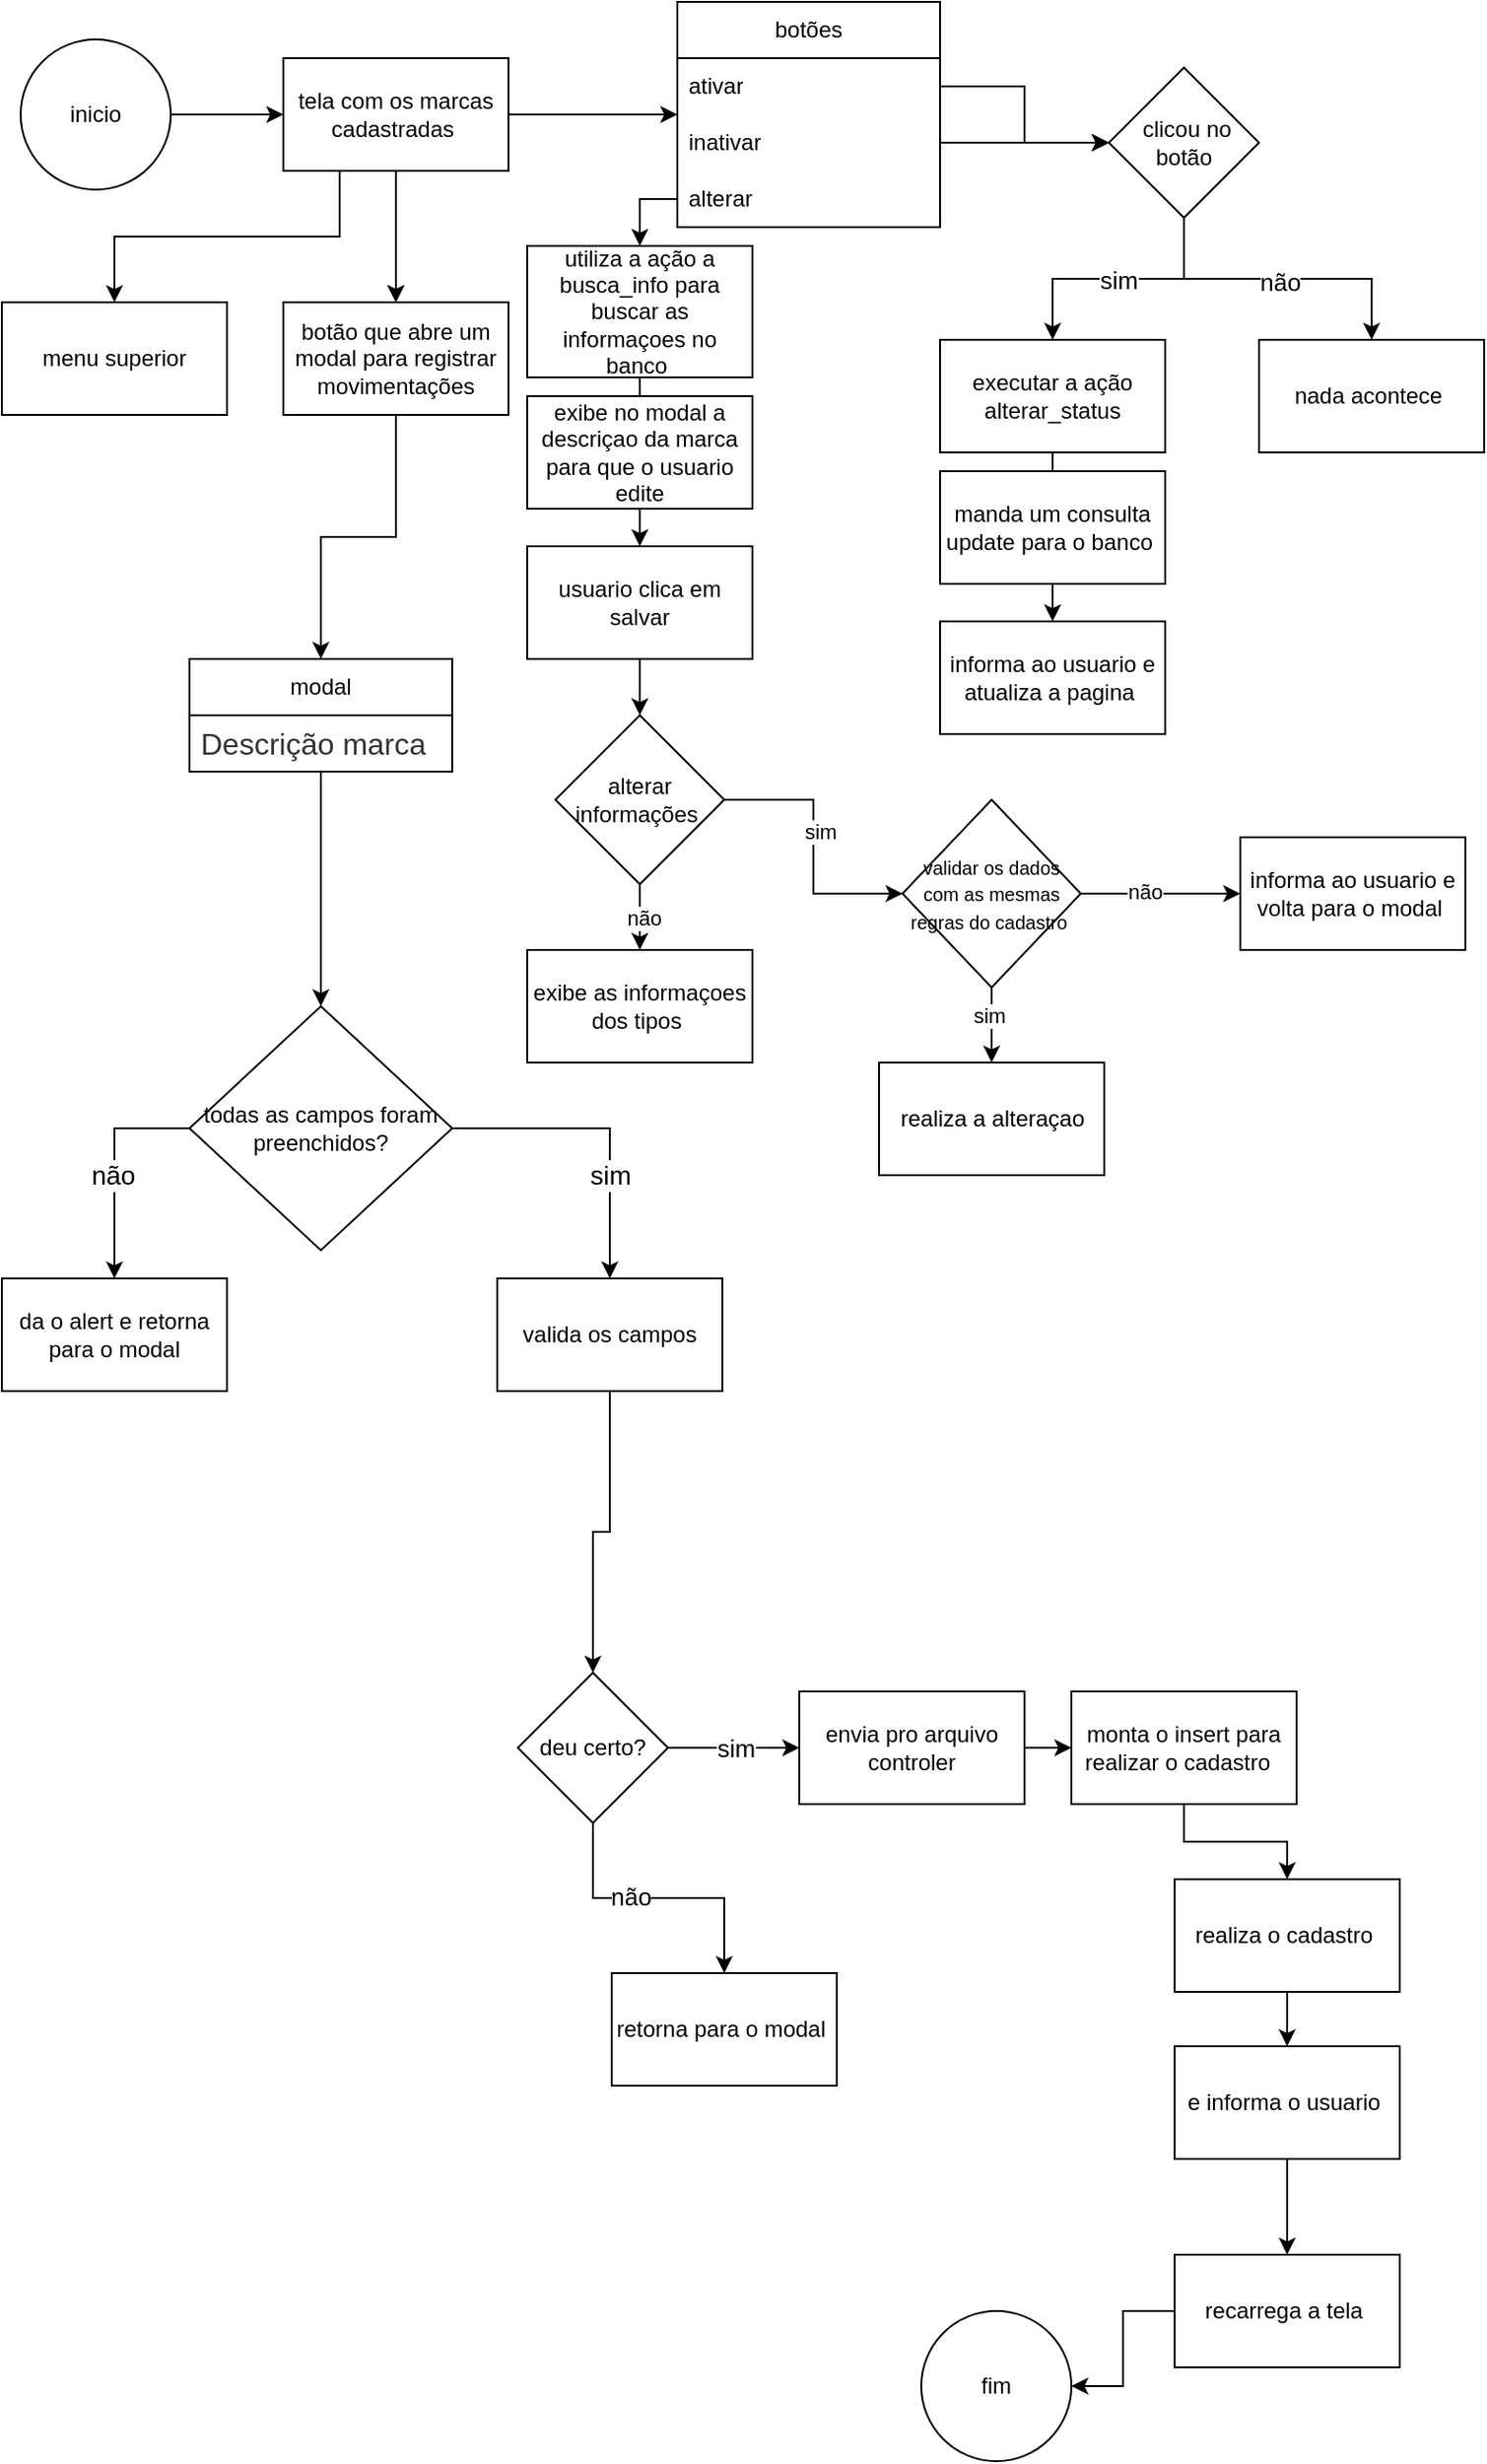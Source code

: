 <mxfile version="26.0.16">
  <diagram name="Página-1" id="cR1xWYi6bnq-wN1eQGpk">
    <mxGraphModel dx="1434" dy="780" grid="1" gridSize="10" guides="1" tooltips="1" connect="1" arrows="1" fold="1" page="1" pageScale="1" pageWidth="827" pageHeight="1169" math="0" shadow="0">
      <root>
        <mxCell id="0" />
        <mxCell id="1" parent="0" />
        <mxCell id="upvaBsoD_DTWW0yfFZRl-1" value="" style="edgeStyle=orthogonalEdgeStyle;rounded=0;orthogonalLoop=1;jettySize=auto;html=1;" edge="1" parent="1" source="upvaBsoD_DTWW0yfFZRl-2" target="upvaBsoD_DTWW0yfFZRl-7">
          <mxGeometry relative="1" as="geometry" />
        </mxCell>
        <mxCell id="upvaBsoD_DTWW0yfFZRl-2" value="inicio" style="ellipse;whiteSpace=wrap;html=1;" vertex="1" parent="1">
          <mxGeometry x="40" y="40" width="80" height="80" as="geometry" />
        </mxCell>
        <mxCell id="upvaBsoD_DTWW0yfFZRl-3" style="edgeStyle=orthogonalEdgeStyle;rounded=0;orthogonalLoop=1;jettySize=auto;html=1;" edge="1" parent="1" source="upvaBsoD_DTWW0yfFZRl-7">
          <mxGeometry relative="1" as="geometry">
            <mxPoint x="390" y="80" as="targetPoint" />
          </mxGeometry>
        </mxCell>
        <mxCell id="upvaBsoD_DTWW0yfFZRl-4" value="" style="edgeStyle=orthogonalEdgeStyle;rounded=0;orthogonalLoop=1;jettySize=auto;html=1;" edge="1" parent="1" source="upvaBsoD_DTWW0yfFZRl-7" target="upvaBsoD_DTWW0yfFZRl-40">
          <mxGeometry relative="1" as="geometry" />
        </mxCell>
        <mxCell id="upvaBsoD_DTWW0yfFZRl-5" value="" style="edgeStyle=orthogonalEdgeStyle;rounded=0;orthogonalLoop=1;jettySize=auto;html=1;" edge="1" parent="1" source="upvaBsoD_DTWW0yfFZRl-7" target="upvaBsoD_DTWW0yfFZRl-40">
          <mxGeometry relative="1" as="geometry" />
        </mxCell>
        <mxCell id="upvaBsoD_DTWW0yfFZRl-6" style="edgeStyle=orthogonalEdgeStyle;rounded=0;orthogonalLoop=1;jettySize=auto;html=1;exitX=0.25;exitY=1;exitDx=0;exitDy=0;" edge="1" parent="1" source="upvaBsoD_DTWW0yfFZRl-7" target="upvaBsoD_DTWW0yfFZRl-41">
          <mxGeometry relative="1" as="geometry">
            <mxPoint x="90" y="170" as="targetPoint" />
          </mxGeometry>
        </mxCell>
        <mxCell id="upvaBsoD_DTWW0yfFZRl-7" value="tela com os marcas cadastradas&amp;nbsp;" style="whiteSpace=wrap;html=1;" vertex="1" parent="1">
          <mxGeometry x="180" y="50" width="120" height="60" as="geometry" />
        </mxCell>
        <mxCell id="upvaBsoD_DTWW0yfFZRl-8" value="botões" style="swimlane;fontStyle=0;childLayout=stackLayout;horizontal=1;startSize=30;horizontalStack=0;resizeParent=1;resizeParentMax=0;resizeLast=0;collapsible=1;marginBottom=0;whiteSpace=wrap;html=1;" vertex="1" parent="1">
          <mxGeometry x="390" y="20" width="140" height="120" as="geometry" />
        </mxCell>
        <mxCell id="upvaBsoD_DTWW0yfFZRl-9" value="ativar" style="text;strokeColor=none;fillColor=none;align=left;verticalAlign=middle;spacingLeft=4;spacingRight=4;overflow=hidden;points=[[0,0.5],[1,0.5]];portConstraint=eastwest;rotatable=0;whiteSpace=wrap;html=1;" vertex="1" parent="upvaBsoD_DTWW0yfFZRl-8">
          <mxGeometry y="30" width="140" height="30" as="geometry" />
        </mxCell>
        <mxCell id="upvaBsoD_DTWW0yfFZRl-10" style="edgeStyle=orthogonalEdgeStyle;rounded=0;orthogonalLoop=1;jettySize=auto;html=1;" edge="1" parent="upvaBsoD_DTWW0yfFZRl-8">
          <mxGeometry relative="1" as="geometry">
            <mxPoint x="230" y="75" as="targetPoint" />
            <mxPoint x="140" y="75" as="sourcePoint" />
          </mxGeometry>
        </mxCell>
        <mxCell id="upvaBsoD_DTWW0yfFZRl-11" value="inativar" style="text;strokeColor=none;fillColor=none;align=left;verticalAlign=middle;spacingLeft=4;spacingRight=4;overflow=hidden;points=[[0,0.5],[1,0.5]];portConstraint=eastwest;rotatable=0;whiteSpace=wrap;html=1;" vertex="1" parent="upvaBsoD_DTWW0yfFZRl-8">
          <mxGeometry y="60" width="140" height="30" as="geometry" />
        </mxCell>
        <mxCell id="upvaBsoD_DTWW0yfFZRl-12" value="alterar" style="text;strokeColor=none;fillColor=none;align=left;verticalAlign=middle;spacingLeft=4;spacingRight=4;overflow=hidden;points=[[0,0.5],[1,0.5]];portConstraint=eastwest;rotatable=0;whiteSpace=wrap;html=1;" vertex="1" parent="upvaBsoD_DTWW0yfFZRl-8">
          <mxGeometry y="90" width="140" height="30" as="geometry" />
        </mxCell>
        <mxCell id="upvaBsoD_DTWW0yfFZRl-13" value="&lt;font style=&quot;font-size: 13px;&quot;&gt;sim&lt;/font&gt;" style="edgeStyle=orthogonalEdgeStyle;rounded=0;orthogonalLoop=1;jettySize=auto;html=1;" edge="1" parent="1" source="upvaBsoD_DTWW0yfFZRl-16" target="upvaBsoD_DTWW0yfFZRl-20">
          <mxGeometry relative="1" as="geometry" />
        </mxCell>
        <mxCell id="upvaBsoD_DTWW0yfFZRl-14" style="edgeStyle=orthogonalEdgeStyle;rounded=0;orthogonalLoop=1;jettySize=auto;html=1;entryX=0.5;entryY=0;entryDx=0;entryDy=0;" edge="1" parent="1" source="upvaBsoD_DTWW0yfFZRl-16" target="upvaBsoD_DTWW0yfFZRl-21">
          <mxGeometry relative="1" as="geometry" />
        </mxCell>
        <mxCell id="upvaBsoD_DTWW0yfFZRl-15" value="&lt;font style=&quot;font-size: 13px;&quot;&gt;não&lt;/font&gt;" style="edgeLabel;html=1;align=center;verticalAlign=middle;resizable=0;points=[];" vertex="1" connectable="0" parent="upvaBsoD_DTWW0yfFZRl-14">
          <mxGeometry x="0.007" y="-1" relative="1" as="geometry">
            <mxPoint as="offset" />
          </mxGeometry>
        </mxCell>
        <mxCell id="upvaBsoD_DTWW0yfFZRl-16" value="&amp;nbsp;clicou no botão" style="rhombus;whiteSpace=wrap;html=1;" vertex="1" parent="1">
          <mxGeometry x="620" y="55" width="80" height="80" as="geometry" />
        </mxCell>
        <mxCell id="upvaBsoD_DTWW0yfFZRl-17" style="edgeStyle=orthogonalEdgeStyle;rounded=0;orthogonalLoop=1;jettySize=auto;html=1;entryX=0;entryY=0.5;entryDx=0;entryDy=0;" edge="1" parent="1" source="upvaBsoD_DTWW0yfFZRl-9" target="upvaBsoD_DTWW0yfFZRl-16">
          <mxGeometry relative="1" as="geometry" />
        </mxCell>
        <mxCell id="upvaBsoD_DTWW0yfFZRl-18" style="edgeStyle=orthogonalEdgeStyle;rounded=0;orthogonalLoop=1;jettySize=auto;html=1;entryX=0;entryY=0.5;entryDx=0;entryDy=0;" edge="1" parent="1" source="upvaBsoD_DTWW0yfFZRl-11" target="upvaBsoD_DTWW0yfFZRl-16">
          <mxGeometry relative="1" as="geometry" />
        </mxCell>
        <mxCell id="upvaBsoD_DTWW0yfFZRl-19" style="edgeStyle=orthogonalEdgeStyle;rounded=0;orthogonalLoop=1;jettySize=auto;html=1;entryX=0.5;entryY=0;entryDx=0;entryDy=0;" edge="1" parent="1" source="upvaBsoD_DTWW0yfFZRl-20" target="upvaBsoD_DTWW0yfFZRl-37">
          <mxGeometry relative="1" as="geometry" />
        </mxCell>
        <mxCell id="upvaBsoD_DTWW0yfFZRl-20" value="executar a ação &lt;font style=&quot;color: rgb(0, 0, 0);&quot;&gt;alterar_status&lt;/font&gt;" style="whiteSpace=wrap;html=1;" vertex="1" parent="1">
          <mxGeometry x="530" y="200" width="120" height="60" as="geometry" />
        </mxCell>
        <mxCell id="upvaBsoD_DTWW0yfFZRl-21" value="nada acontece&amp;nbsp;" style="rounded=0;whiteSpace=wrap;html=1;" vertex="1" parent="1">
          <mxGeometry x="700" y="200" width="120" height="60" as="geometry" />
        </mxCell>
        <mxCell id="upvaBsoD_DTWW0yfFZRl-22" value="" style="edgeStyle=orthogonalEdgeStyle;rounded=0;orthogonalLoop=1;jettySize=auto;html=1;" edge="1" parent="1" source="upvaBsoD_DTWW0yfFZRl-23" target="upvaBsoD_DTWW0yfFZRl-29">
          <mxGeometry relative="1" as="geometry" />
        </mxCell>
        <mxCell id="upvaBsoD_DTWW0yfFZRl-23" value="usuario clica em salvar" style="rounded=0;whiteSpace=wrap;html=1;" vertex="1" parent="1">
          <mxGeometry x="310" y="310" width="120" height="60" as="geometry" />
        </mxCell>
        <mxCell id="upvaBsoD_DTWW0yfFZRl-24" style="edgeStyle=orthogonalEdgeStyle;rounded=0;orthogonalLoop=1;jettySize=auto;html=1;" edge="1" parent="1" source="upvaBsoD_DTWW0yfFZRl-71" target="upvaBsoD_DTWW0yfFZRl-23">
          <mxGeometry relative="1" as="geometry">
            <mxPoint x="400" y="250" as="targetPoint" />
          </mxGeometry>
        </mxCell>
        <mxCell id="upvaBsoD_DTWW0yfFZRl-25" value="" style="edgeStyle=orthogonalEdgeStyle;rounded=0;orthogonalLoop=1;jettySize=auto;html=1;" edge="1" parent="1" source="upvaBsoD_DTWW0yfFZRl-29" target="upvaBsoD_DTWW0yfFZRl-34">
          <mxGeometry relative="1" as="geometry" />
        </mxCell>
        <mxCell id="upvaBsoD_DTWW0yfFZRl-26" value="sim" style="edgeLabel;html=1;align=center;verticalAlign=middle;resizable=0;points=[];" vertex="1" connectable="0" parent="upvaBsoD_DTWW0yfFZRl-25">
          <mxGeometry x="-0.118" y="3" relative="1" as="geometry">
            <mxPoint as="offset" />
          </mxGeometry>
        </mxCell>
        <mxCell id="upvaBsoD_DTWW0yfFZRl-27" value="" style="edgeStyle=orthogonalEdgeStyle;rounded=0;orthogonalLoop=1;jettySize=auto;html=1;" edge="1" parent="1" source="upvaBsoD_DTWW0yfFZRl-29" target="upvaBsoD_DTWW0yfFZRl-36">
          <mxGeometry relative="1" as="geometry" />
        </mxCell>
        <mxCell id="upvaBsoD_DTWW0yfFZRl-28" value="não" style="edgeLabel;html=1;align=center;verticalAlign=middle;resizable=0;points=[];" vertex="1" connectable="0" parent="upvaBsoD_DTWW0yfFZRl-27">
          <mxGeometry x="-0.233" y="2" relative="1" as="geometry">
            <mxPoint as="offset" />
          </mxGeometry>
        </mxCell>
        <mxCell id="upvaBsoD_DTWW0yfFZRl-29" value="alterar informações&amp;nbsp;" style="rhombus;whiteSpace=wrap;html=1;rounded=0;" vertex="1" parent="1">
          <mxGeometry x="325" y="400" width="90" height="90" as="geometry" />
        </mxCell>
        <mxCell id="upvaBsoD_DTWW0yfFZRl-30" value="" style="edgeStyle=orthogonalEdgeStyle;rounded=0;orthogonalLoop=1;jettySize=auto;html=1;" edge="1" parent="1" source="upvaBsoD_DTWW0yfFZRl-34" target="upvaBsoD_DTWW0yfFZRl-35">
          <mxGeometry relative="1" as="geometry" />
        </mxCell>
        <mxCell id="upvaBsoD_DTWW0yfFZRl-31" value="não" style="edgeLabel;html=1;align=center;verticalAlign=middle;resizable=0;points=[];" vertex="1" connectable="0" parent="upvaBsoD_DTWW0yfFZRl-30">
          <mxGeometry x="-0.21" y="1" relative="1" as="geometry">
            <mxPoint as="offset" />
          </mxGeometry>
        </mxCell>
        <mxCell id="upvaBsoD_DTWW0yfFZRl-32" value="" style="edgeStyle=orthogonalEdgeStyle;rounded=0;orthogonalLoop=1;jettySize=auto;html=1;" edge="1" parent="1" source="upvaBsoD_DTWW0yfFZRl-34" target="upvaBsoD_DTWW0yfFZRl-38">
          <mxGeometry relative="1" as="geometry" />
        </mxCell>
        <mxCell id="upvaBsoD_DTWW0yfFZRl-33" value="sim" style="edgeLabel;html=1;align=center;verticalAlign=middle;resizable=0;points=[];" vertex="1" connectable="0" parent="upvaBsoD_DTWW0yfFZRl-32">
          <mxGeometry x="-0.25" y="-2" relative="1" as="geometry">
            <mxPoint as="offset" />
          </mxGeometry>
        </mxCell>
        <mxCell id="upvaBsoD_DTWW0yfFZRl-34" value="&lt;font style=&quot;font-size: 10px;&quot;&gt;validar os dados com as mesmas regras do cadastro&amp;nbsp;&lt;/font&gt;" style="rhombus;whiteSpace=wrap;html=1;rounded=0;" vertex="1" parent="1">
          <mxGeometry x="510" y="445" width="95" height="100" as="geometry" />
        </mxCell>
        <mxCell id="upvaBsoD_DTWW0yfFZRl-35" value="informa ao usuario e volta para o modal&amp;nbsp;" style="whiteSpace=wrap;html=1;rounded=0;" vertex="1" parent="1">
          <mxGeometry x="690" y="465" width="120" height="60" as="geometry" />
        </mxCell>
        <mxCell id="upvaBsoD_DTWW0yfFZRl-36" value="exibe as informaçoes dos tipos&amp;nbsp;" style="whiteSpace=wrap;html=1;rounded=0;" vertex="1" parent="1">
          <mxGeometry x="310" y="525" width="120" height="60" as="geometry" />
        </mxCell>
        <mxCell id="upvaBsoD_DTWW0yfFZRl-37" value="informa ao usuario e atualiza a pagina&amp;nbsp;" style="rounded=0;whiteSpace=wrap;html=1;" vertex="1" parent="1">
          <mxGeometry x="530" y="350" width="120" height="60" as="geometry" />
        </mxCell>
        <mxCell id="upvaBsoD_DTWW0yfFZRl-38" value="realiza a alteraçao" style="whiteSpace=wrap;html=1;rounded=0;" vertex="1" parent="1">
          <mxGeometry x="497.5" y="585" width="120" height="60" as="geometry" />
        </mxCell>
        <mxCell id="upvaBsoD_DTWW0yfFZRl-39" style="edgeStyle=orthogonalEdgeStyle;rounded=0;orthogonalLoop=1;jettySize=auto;html=1;entryX=0.5;entryY=0;entryDx=0;entryDy=0;" edge="1" parent="1" source="upvaBsoD_DTWW0yfFZRl-40" target="upvaBsoD_DTWW0yfFZRl-43">
          <mxGeometry relative="1" as="geometry" />
        </mxCell>
        <mxCell id="upvaBsoD_DTWW0yfFZRl-40" value="botão que abre um modal para registrar movimentações" style="whiteSpace=wrap;html=1;" vertex="1" parent="1">
          <mxGeometry x="180" y="180" width="120" height="60" as="geometry" />
        </mxCell>
        <mxCell id="upvaBsoD_DTWW0yfFZRl-41" value="menu superior" style="rounded=0;whiteSpace=wrap;html=1;" vertex="1" parent="1">
          <mxGeometry x="30" y="180" width="120" height="60" as="geometry" />
        </mxCell>
        <mxCell id="upvaBsoD_DTWW0yfFZRl-42" value="" style="edgeStyle=orthogonalEdgeStyle;rounded=0;orthogonalLoop=1;jettySize=auto;html=1;" edge="1" parent="1" source="upvaBsoD_DTWW0yfFZRl-43" target="upvaBsoD_DTWW0yfFZRl-49">
          <mxGeometry relative="1" as="geometry" />
        </mxCell>
        <mxCell id="upvaBsoD_DTWW0yfFZRl-43" value="modal" style="swimlane;fontStyle=0;childLayout=stackLayout;horizontal=1;startSize=30;horizontalStack=0;resizeParent=1;resizeParentMax=0;resizeLast=0;collapsible=1;marginBottom=0;whiteSpace=wrap;html=1;" vertex="1" parent="1">
          <mxGeometry x="130" y="370" width="140" height="60" as="geometry" />
        </mxCell>
        <mxCell id="upvaBsoD_DTWW0yfFZRl-44" value="&lt;span style=&quot;color: rgb(51, 51, 51); font-family: Arial, sans-serif; font-size: 16px; background-color: rgb(255, 255, 255);&quot;&gt;Descrição marca&lt;/span&gt;" style="text;strokeColor=none;fillColor=none;align=left;verticalAlign=middle;spacingLeft=4;spacingRight=4;overflow=hidden;points=[[0,0.5],[1,0.5]];portConstraint=eastwest;rotatable=0;whiteSpace=wrap;html=1;" vertex="1" parent="upvaBsoD_DTWW0yfFZRl-43">
          <mxGeometry y="30" width="140" height="30" as="geometry" />
        </mxCell>
        <mxCell id="upvaBsoD_DTWW0yfFZRl-45" style="edgeStyle=orthogonalEdgeStyle;rounded=0;orthogonalLoop=1;jettySize=auto;html=1;entryX=0.5;entryY=0;entryDx=0;entryDy=0;" edge="1" parent="1" source="upvaBsoD_DTWW0yfFZRl-49" target="upvaBsoD_DTWW0yfFZRl-52">
          <mxGeometry relative="1" as="geometry">
            <mxPoint x="350" y="700" as="targetPoint" />
          </mxGeometry>
        </mxCell>
        <mxCell id="upvaBsoD_DTWW0yfFZRl-46" value="&lt;font style=&quot;font-size: 14px;&quot;&gt;sim&lt;/font&gt;" style="edgeLabel;html=1;align=center;verticalAlign=middle;resizable=0;points=[];" vertex="1" connectable="0" parent="upvaBsoD_DTWW0yfFZRl-45">
          <mxGeometry x="-0.177" y="1" relative="1" as="geometry">
            <mxPoint x="16" y="26" as="offset" />
          </mxGeometry>
        </mxCell>
        <mxCell id="upvaBsoD_DTWW0yfFZRl-47" style="edgeStyle=orthogonalEdgeStyle;rounded=0;orthogonalLoop=1;jettySize=auto;html=1;entryX=0.5;entryY=0;entryDx=0;entryDy=0;" edge="1" parent="1" source="upvaBsoD_DTWW0yfFZRl-49" target="upvaBsoD_DTWW0yfFZRl-50">
          <mxGeometry relative="1" as="geometry">
            <mxPoint x="90" y="695" as="targetPoint" />
            <Array as="points">
              <mxPoint x="90" y="620" />
            </Array>
          </mxGeometry>
        </mxCell>
        <mxCell id="upvaBsoD_DTWW0yfFZRl-48" value="&lt;font style=&quot;font-size: 14px;&quot;&gt;não&lt;/font&gt;" style="edgeLabel;html=1;align=center;verticalAlign=middle;resizable=0;points=[];" vertex="1" connectable="0" parent="upvaBsoD_DTWW0yfFZRl-47">
          <mxGeometry x="-0.652" relative="1" as="geometry">
            <mxPoint x="-20" y="25" as="offset" />
          </mxGeometry>
        </mxCell>
        <mxCell id="upvaBsoD_DTWW0yfFZRl-49" value="todas as campos foram preenchidos?" style="rhombus;whiteSpace=wrap;html=1;fontStyle=0;startSize=30;" vertex="1" parent="1">
          <mxGeometry x="130" y="555" width="140" height="130" as="geometry" />
        </mxCell>
        <mxCell id="upvaBsoD_DTWW0yfFZRl-50" value="da o alert e retorna para o modal" style="rounded=0;whiteSpace=wrap;html=1;" vertex="1" parent="1">
          <mxGeometry x="30" y="700" width="120" height="60" as="geometry" />
        </mxCell>
        <mxCell id="upvaBsoD_DTWW0yfFZRl-51" value="" style="edgeStyle=orthogonalEdgeStyle;rounded=0;orthogonalLoop=1;jettySize=auto;html=1;" edge="1" parent="1" source="upvaBsoD_DTWW0yfFZRl-52" target="upvaBsoD_DTWW0yfFZRl-57">
          <mxGeometry relative="1" as="geometry" />
        </mxCell>
        <mxCell id="upvaBsoD_DTWW0yfFZRl-52" value="valida os campos" style="rounded=0;whiteSpace=wrap;html=1;" vertex="1" parent="1">
          <mxGeometry x="294" y="700" width="120" height="60" as="geometry" />
        </mxCell>
        <mxCell id="upvaBsoD_DTWW0yfFZRl-53" style="edgeStyle=orthogonalEdgeStyle;rounded=0;orthogonalLoop=1;jettySize=auto;html=1;" edge="1" parent="1" source="upvaBsoD_DTWW0yfFZRl-57" target="upvaBsoD_DTWW0yfFZRl-59">
          <mxGeometry relative="1" as="geometry">
            <mxPoint x="455" y="950" as="targetPoint" />
          </mxGeometry>
        </mxCell>
        <mxCell id="upvaBsoD_DTWW0yfFZRl-54" value="&lt;font style=&quot;font-size: 13px;&quot;&gt;sim&lt;/font&gt;" style="edgeLabel;html=1;align=center;verticalAlign=middle;resizable=0;points=[];" vertex="1" connectable="0" parent="upvaBsoD_DTWW0yfFZRl-53">
          <mxGeometry x="0.029" y="-3" relative="1" as="geometry">
            <mxPoint y="-3" as="offset" />
          </mxGeometry>
        </mxCell>
        <mxCell id="upvaBsoD_DTWW0yfFZRl-55" value="" style="edgeStyle=orthogonalEdgeStyle;rounded=0;orthogonalLoop=1;jettySize=auto;html=1;" edge="1" parent="1" source="upvaBsoD_DTWW0yfFZRl-57" target="upvaBsoD_DTWW0yfFZRl-60">
          <mxGeometry relative="1" as="geometry" />
        </mxCell>
        <mxCell id="upvaBsoD_DTWW0yfFZRl-56" value="&lt;font style=&quot;font-size: 13px;&quot;&gt;não&lt;/font&gt;" style="edgeLabel;html=1;align=center;verticalAlign=middle;resizable=0;points=[];" vertex="1" connectable="0" parent="upvaBsoD_DTWW0yfFZRl-55">
          <mxGeometry x="-0.2" y="1" relative="1" as="geometry">
            <mxPoint as="offset" />
          </mxGeometry>
        </mxCell>
        <mxCell id="upvaBsoD_DTWW0yfFZRl-57" value="deu certo?" style="rhombus;whiteSpace=wrap;html=1;rounded=0;" vertex="1" parent="1">
          <mxGeometry x="305" y="910" width="80" height="80" as="geometry" />
        </mxCell>
        <mxCell id="upvaBsoD_DTWW0yfFZRl-58" value="" style="edgeStyle=orthogonalEdgeStyle;rounded=0;orthogonalLoop=1;jettySize=auto;html=1;" edge="1" parent="1" source="upvaBsoD_DTWW0yfFZRl-59" target="upvaBsoD_DTWW0yfFZRl-62">
          <mxGeometry relative="1" as="geometry" />
        </mxCell>
        <mxCell id="upvaBsoD_DTWW0yfFZRl-59" value="envia pro arquivo controler" style="rounded=0;whiteSpace=wrap;html=1;" vertex="1" parent="1">
          <mxGeometry x="455" y="920" width="120" height="60" as="geometry" />
        </mxCell>
        <mxCell id="upvaBsoD_DTWW0yfFZRl-60" value="retorna para o modal&amp;nbsp;" style="whiteSpace=wrap;html=1;rounded=0;" vertex="1" parent="1">
          <mxGeometry x="355" y="1070" width="120" height="60" as="geometry" />
        </mxCell>
        <mxCell id="upvaBsoD_DTWW0yfFZRl-61" value="" style="edgeStyle=orthogonalEdgeStyle;rounded=0;orthogonalLoop=1;jettySize=auto;html=1;" edge="1" parent="1" source="upvaBsoD_DTWW0yfFZRl-62" target="upvaBsoD_DTWW0yfFZRl-64">
          <mxGeometry relative="1" as="geometry" />
        </mxCell>
        <mxCell id="upvaBsoD_DTWW0yfFZRl-62" value="monta o insert para realizar o cadastro&amp;nbsp;&amp;nbsp;" style="rounded=0;whiteSpace=wrap;html=1;" vertex="1" parent="1">
          <mxGeometry x="600" y="920" width="120" height="60" as="geometry" />
        </mxCell>
        <mxCell id="upvaBsoD_DTWW0yfFZRl-63" value="" style="edgeStyle=orthogonalEdgeStyle;rounded=0;orthogonalLoop=1;jettySize=auto;html=1;" edge="1" parent="1" source="upvaBsoD_DTWW0yfFZRl-64" target="upvaBsoD_DTWW0yfFZRl-66">
          <mxGeometry relative="1" as="geometry" />
        </mxCell>
        <mxCell id="upvaBsoD_DTWW0yfFZRl-64" value="realiza o cadastro&amp;nbsp;" style="rounded=0;whiteSpace=wrap;html=1;" vertex="1" parent="1">
          <mxGeometry x="655" y="1020" width="120" height="60" as="geometry" />
        </mxCell>
        <mxCell id="upvaBsoD_DTWW0yfFZRl-65" value="" style="edgeStyle=orthogonalEdgeStyle;rounded=0;orthogonalLoop=1;jettySize=auto;html=1;" edge="1" parent="1" source="upvaBsoD_DTWW0yfFZRl-66" target="upvaBsoD_DTWW0yfFZRl-68">
          <mxGeometry relative="1" as="geometry">
            <mxPoint x="597.5" y="1110" as="targetPoint" />
          </mxGeometry>
        </mxCell>
        <mxCell id="upvaBsoD_DTWW0yfFZRl-66" value="e informa o usuario&amp;nbsp;" style="rounded=0;whiteSpace=wrap;html=1;" vertex="1" parent="1">
          <mxGeometry x="655" y="1109" width="120" height="60" as="geometry" />
        </mxCell>
        <mxCell id="upvaBsoD_DTWW0yfFZRl-67" value="" style="edgeStyle=orthogonalEdgeStyle;rounded=0;orthogonalLoop=1;jettySize=auto;html=1;" edge="1" parent="1" source="upvaBsoD_DTWW0yfFZRl-68" target="upvaBsoD_DTWW0yfFZRl-69">
          <mxGeometry relative="1" as="geometry" />
        </mxCell>
        <mxCell id="upvaBsoD_DTWW0yfFZRl-68" value="recarrega a tela&amp;nbsp;" style="rounded=0;whiteSpace=wrap;html=1;" vertex="1" parent="1">
          <mxGeometry x="655" y="1220" width="120" height="60" as="geometry" />
        </mxCell>
        <mxCell id="upvaBsoD_DTWW0yfFZRl-69" value="fim" style="ellipse;whiteSpace=wrap;html=1;rounded=0;" vertex="1" parent="1">
          <mxGeometry x="520" y="1250" width="80" height="80" as="geometry" />
        </mxCell>
        <mxCell id="upvaBsoD_DTWW0yfFZRl-70" value="" style="edgeStyle=orthogonalEdgeStyle;rounded=0;orthogonalLoop=1;jettySize=auto;html=1;" edge="1" parent="1" source="upvaBsoD_DTWW0yfFZRl-12" target="upvaBsoD_DTWW0yfFZRl-71">
          <mxGeometry relative="1" as="geometry">
            <mxPoint x="370" y="270" as="targetPoint" />
            <mxPoint x="390" y="125" as="sourcePoint" />
          </mxGeometry>
        </mxCell>
        <mxCell id="upvaBsoD_DTWW0yfFZRl-71" value="utiliza a ação a busca_info para buscar as informaçoes no banco&amp;nbsp;" style="rounded=0;whiteSpace=wrap;html=1;" vertex="1" parent="1">
          <mxGeometry x="310" y="150" width="120" height="70" as="geometry" />
        </mxCell>
        <mxCell id="upvaBsoD_DTWW0yfFZRl-72" value="exibe no modal a descriçao da marca para que o usuario edite" style="rounded=0;whiteSpace=wrap;html=1;" vertex="1" parent="1">
          <mxGeometry x="310" y="230" width="120" height="60" as="geometry" />
        </mxCell>
        <mxCell id="upvaBsoD_DTWW0yfFZRl-73" value="manda um consulta update para o banco&amp;nbsp;" style="whiteSpace=wrap;html=1;" vertex="1" parent="1">
          <mxGeometry x="530" y="270" width="120" height="60" as="geometry" />
        </mxCell>
      </root>
    </mxGraphModel>
  </diagram>
</mxfile>
